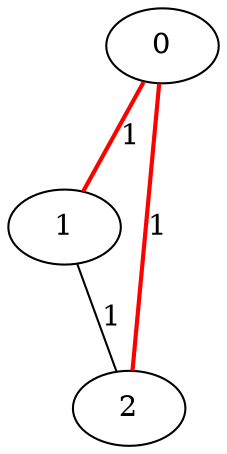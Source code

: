 # 3 3

graph G {
	0 -- 1 [label=1, color=red, style=bold];
	2 -- 0 [label=1, color=red, style=bold];
	1 -- 2 [label=1];
}

# MST : 2
# Has a cycle: NO
# Connected components : 1
